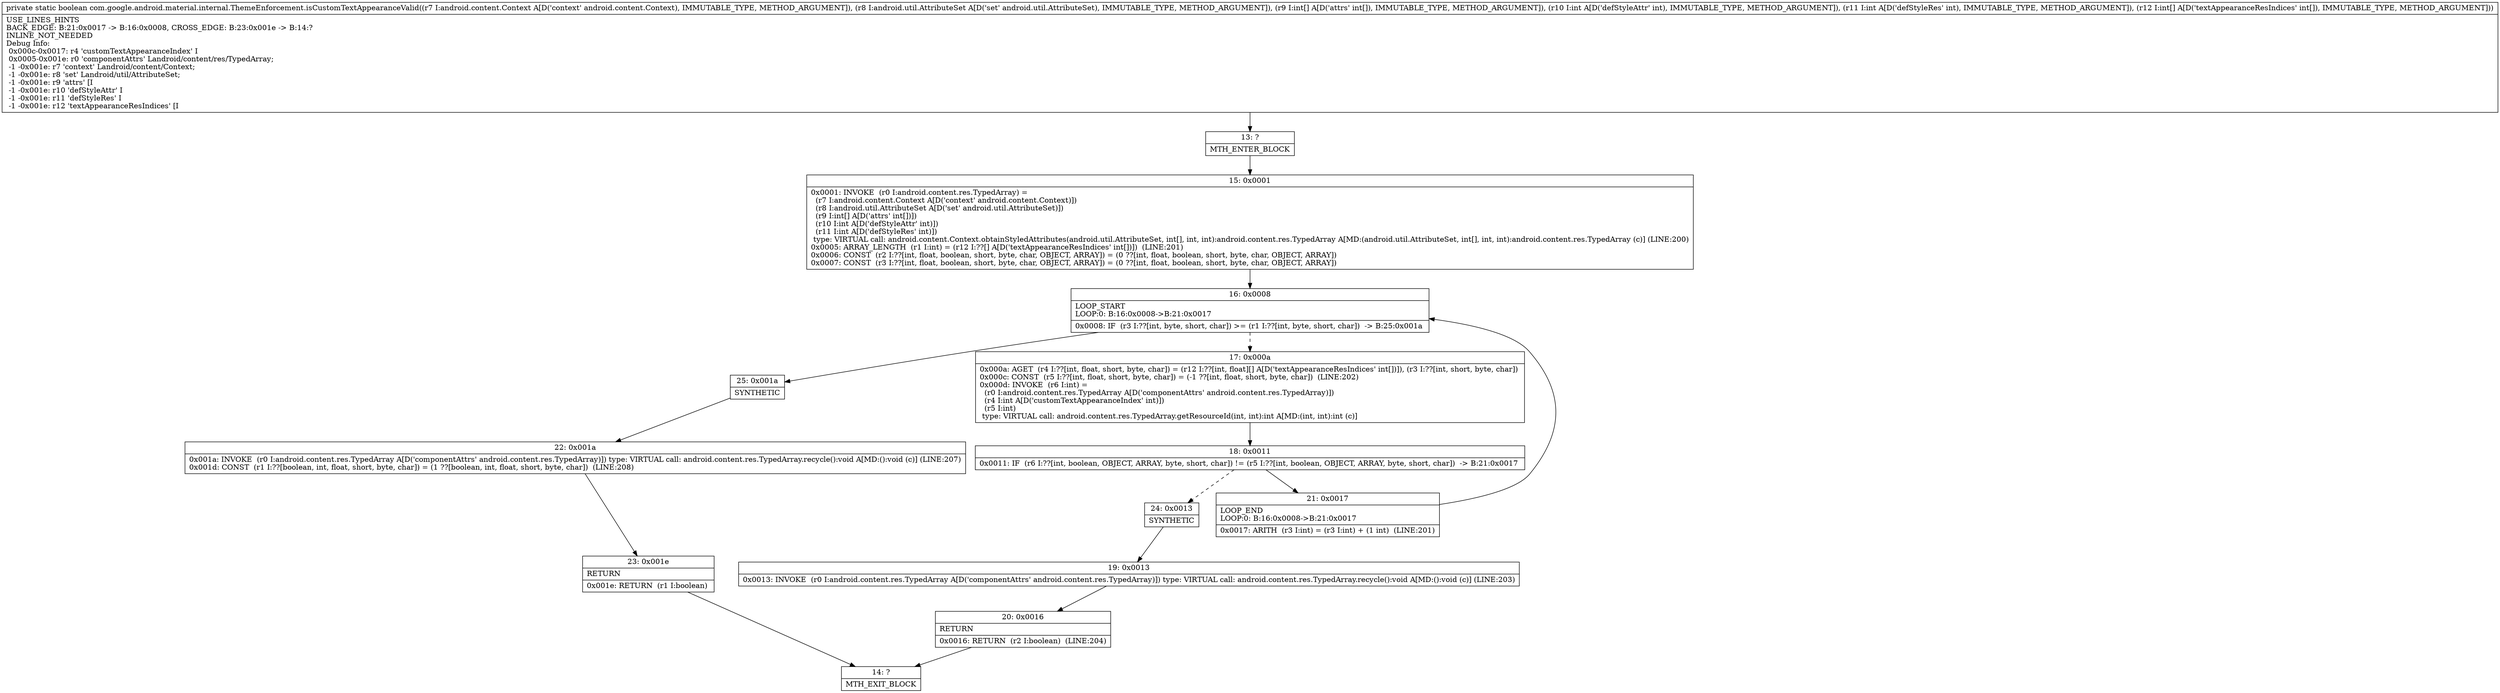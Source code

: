 digraph "CFG forcom.google.android.material.internal.ThemeEnforcement.isCustomTextAppearanceValid(Landroid\/content\/Context;Landroid\/util\/AttributeSet;[III[I)Z" {
Node_13 [shape=record,label="{13\:\ ?|MTH_ENTER_BLOCK\l}"];
Node_15 [shape=record,label="{15\:\ 0x0001|0x0001: INVOKE  (r0 I:android.content.res.TypedArray) = \l  (r7 I:android.content.Context A[D('context' android.content.Context)])\l  (r8 I:android.util.AttributeSet A[D('set' android.util.AttributeSet)])\l  (r9 I:int[] A[D('attrs' int[])])\l  (r10 I:int A[D('defStyleAttr' int)])\l  (r11 I:int A[D('defStyleRes' int)])\l type: VIRTUAL call: android.content.Context.obtainStyledAttributes(android.util.AttributeSet, int[], int, int):android.content.res.TypedArray A[MD:(android.util.AttributeSet, int[], int, int):android.content.res.TypedArray (c)] (LINE:200)\l0x0005: ARRAY_LENGTH  (r1 I:int) = (r12 I:??[] A[D('textAppearanceResIndices' int[])])  (LINE:201)\l0x0006: CONST  (r2 I:??[int, float, boolean, short, byte, char, OBJECT, ARRAY]) = (0 ??[int, float, boolean, short, byte, char, OBJECT, ARRAY]) \l0x0007: CONST  (r3 I:??[int, float, boolean, short, byte, char, OBJECT, ARRAY]) = (0 ??[int, float, boolean, short, byte, char, OBJECT, ARRAY]) \l}"];
Node_16 [shape=record,label="{16\:\ 0x0008|LOOP_START\lLOOP:0: B:16:0x0008\-\>B:21:0x0017\l|0x0008: IF  (r3 I:??[int, byte, short, char]) \>= (r1 I:??[int, byte, short, char])  \-\> B:25:0x001a \l}"];
Node_17 [shape=record,label="{17\:\ 0x000a|0x000a: AGET  (r4 I:??[int, float, short, byte, char]) = (r12 I:??[int, float][] A[D('textAppearanceResIndices' int[])]), (r3 I:??[int, short, byte, char]) \l0x000c: CONST  (r5 I:??[int, float, short, byte, char]) = (\-1 ??[int, float, short, byte, char])  (LINE:202)\l0x000d: INVOKE  (r6 I:int) = \l  (r0 I:android.content.res.TypedArray A[D('componentAttrs' android.content.res.TypedArray)])\l  (r4 I:int A[D('customTextAppearanceIndex' int)])\l  (r5 I:int)\l type: VIRTUAL call: android.content.res.TypedArray.getResourceId(int, int):int A[MD:(int, int):int (c)]\l}"];
Node_18 [shape=record,label="{18\:\ 0x0011|0x0011: IF  (r6 I:??[int, boolean, OBJECT, ARRAY, byte, short, char]) != (r5 I:??[int, boolean, OBJECT, ARRAY, byte, short, char])  \-\> B:21:0x0017 \l}"];
Node_21 [shape=record,label="{21\:\ 0x0017|LOOP_END\lLOOP:0: B:16:0x0008\-\>B:21:0x0017\l|0x0017: ARITH  (r3 I:int) = (r3 I:int) + (1 int)  (LINE:201)\l}"];
Node_24 [shape=record,label="{24\:\ 0x0013|SYNTHETIC\l}"];
Node_19 [shape=record,label="{19\:\ 0x0013|0x0013: INVOKE  (r0 I:android.content.res.TypedArray A[D('componentAttrs' android.content.res.TypedArray)]) type: VIRTUAL call: android.content.res.TypedArray.recycle():void A[MD:():void (c)] (LINE:203)\l}"];
Node_20 [shape=record,label="{20\:\ 0x0016|RETURN\l|0x0016: RETURN  (r2 I:boolean)  (LINE:204)\l}"];
Node_14 [shape=record,label="{14\:\ ?|MTH_EXIT_BLOCK\l}"];
Node_25 [shape=record,label="{25\:\ 0x001a|SYNTHETIC\l}"];
Node_22 [shape=record,label="{22\:\ 0x001a|0x001a: INVOKE  (r0 I:android.content.res.TypedArray A[D('componentAttrs' android.content.res.TypedArray)]) type: VIRTUAL call: android.content.res.TypedArray.recycle():void A[MD:():void (c)] (LINE:207)\l0x001d: CONST  (r1 I:??[boolean, int, float, short, byte, char]) = (1 ??[boolean, int, float, short, byte, char])  (LINE:208)\l}"];
Node_23 [shape=record,label="{23\:\ 0x001e|RETURN\l|0x001e: RETURN  (r1 I:boolean) \l}"];
MethodNode[shape=record,label="{private static boolean com.google.android.material.internal.ThemeEnforcement.isCustomTextAppearanceValid((r7 I:android.content.Context A[D('context' android.content.Context), IMMUTABLE_TYPE, METHOD_ARGUMENT]), (r8 I:android.util.AttributeSet A[D('set' android.util.AttributeSet), IMMUTABLE_TYPE, METHOD_ARGUMENT]), (r9 I:int[] A[D('attrs' int[]), IMMUTABLE_TYPE, METHOD_ARGUMENT]), (r10 I:int A[D('defStyleAttr' int), IMMUTABLE_TYPE, METHOD_ARGUMENT]), (r11 I:int A[D('defStyleRes' int), IMMUTABLE_TYPE, METHOD_ARGUMENT]), (r12 I:int[] A[D('textAppearanceResIndices' int[]), IMMUTABLE_TYPE, METHOD_ARGUMENT]))  | USE_LINES_HINTS\lBACK_EDGE: B:21:0x0017 \-\> B:16:0x0008, CROSS_EDGE: B:23:0x001e \-\> B:14:?\lINLINE_NOT_NEEDED\lDebug Info:\l  0x000c\-0x0017: r4 'customTextAppearanceIndex' I\l  0x0005\-0x001e: r0 'componentAttrs' Landroid\/content\/res\/TypedArray;\l  \-1 \-0x001e: r7 'context' Landroid\/content\/Context;\l  \-1 \-0x001e: r8 'set' Landroid\/util\/AttributeSet;\l  \-1 \-0x001e: r9 'attrs' [I\l  \-1 \-0x001e: r10 'defStyleAttr' I\l  \-1 \-0x001e: r11 'defStyleRes' I\l  \-1 \-0x001e: r12 'textAppearanceResIndices' [I\l}"];
MethodNode -> Node_13;Node_13 -> Node_15;
Node_15 -> Node_16;
Node_16 -> Node_17[style=dashed];
Node_16 -> Node_25;
Node_17 -> Node_18;
Node_18 -> Node_21;
Node_18 -> Node_24[style=dashed];
Node_21 -> Node_16;
Node_24 -> Node_19;
Node_19 -> Node_20;
Node_20 -> Node_14;
Node_25 -> Node_22;
Node_22 -> Node_23;
Node_23 -> Node_14;
}

